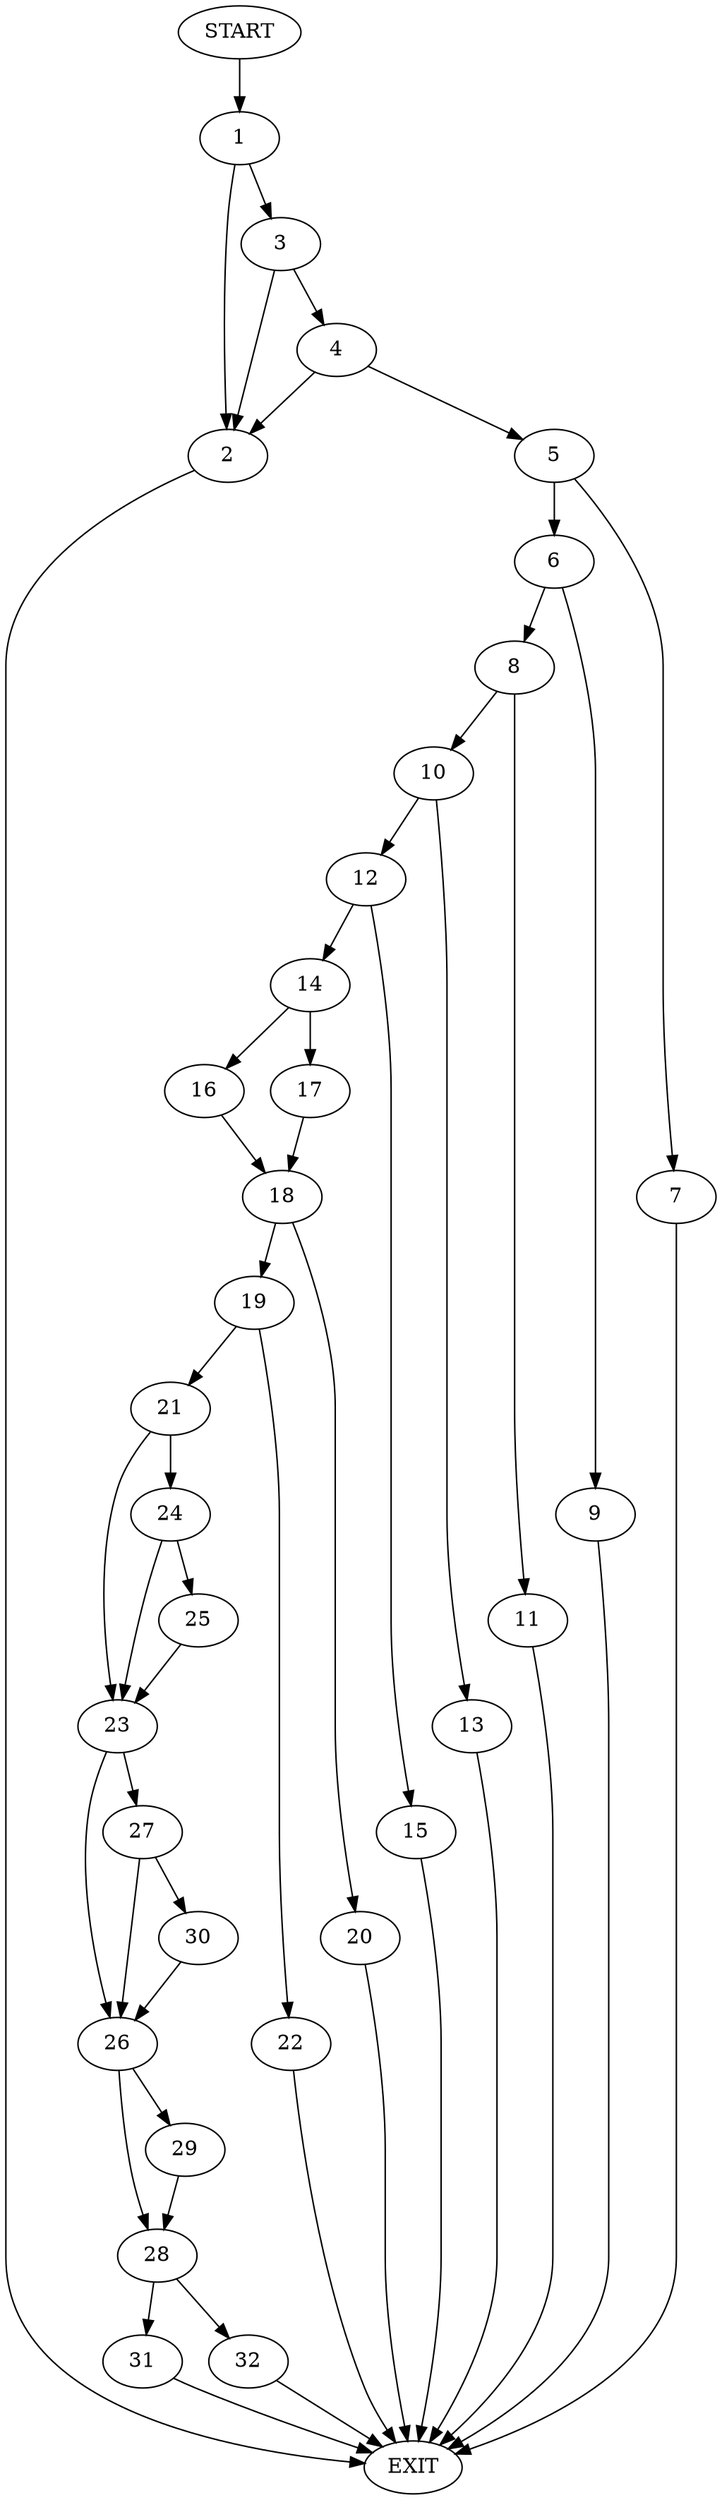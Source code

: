 digraph {
0 [label="START"]
33 [label="EXIT"]
0 -> 1
1 -> 2
1 -> 3
3 -> 2
3 -> 4
2 -> 33
4 -> 2
4 -> 5
5 -> 6
5 -> 7
7 -> 33
6 -> 8
6 -> 9
9 -> 33
8 -> 10
8 -> 11
10 -> 12
10 -> 13
11 -> 33
13 -> 33
12 -> 14
12 -> 15
14 -> 16
14 -> 17
15 -> 33
16 -> 18
17 -> 18
18 -> 19
18 -> 20
20 -> 33
19 -> 21
19 -> 22
22 -> 33
21 -> 23
21 -> 24
24 -> 25
24 -> 23
23 -> 26
23 -> 27
25 -> 23
26 -> 28
26 -> 29
27 -> 26
27 -> 30
30 -> 26
28 -> 31
28 -> 32
29 -> 28
31 -> 33
32 -> 33
}
